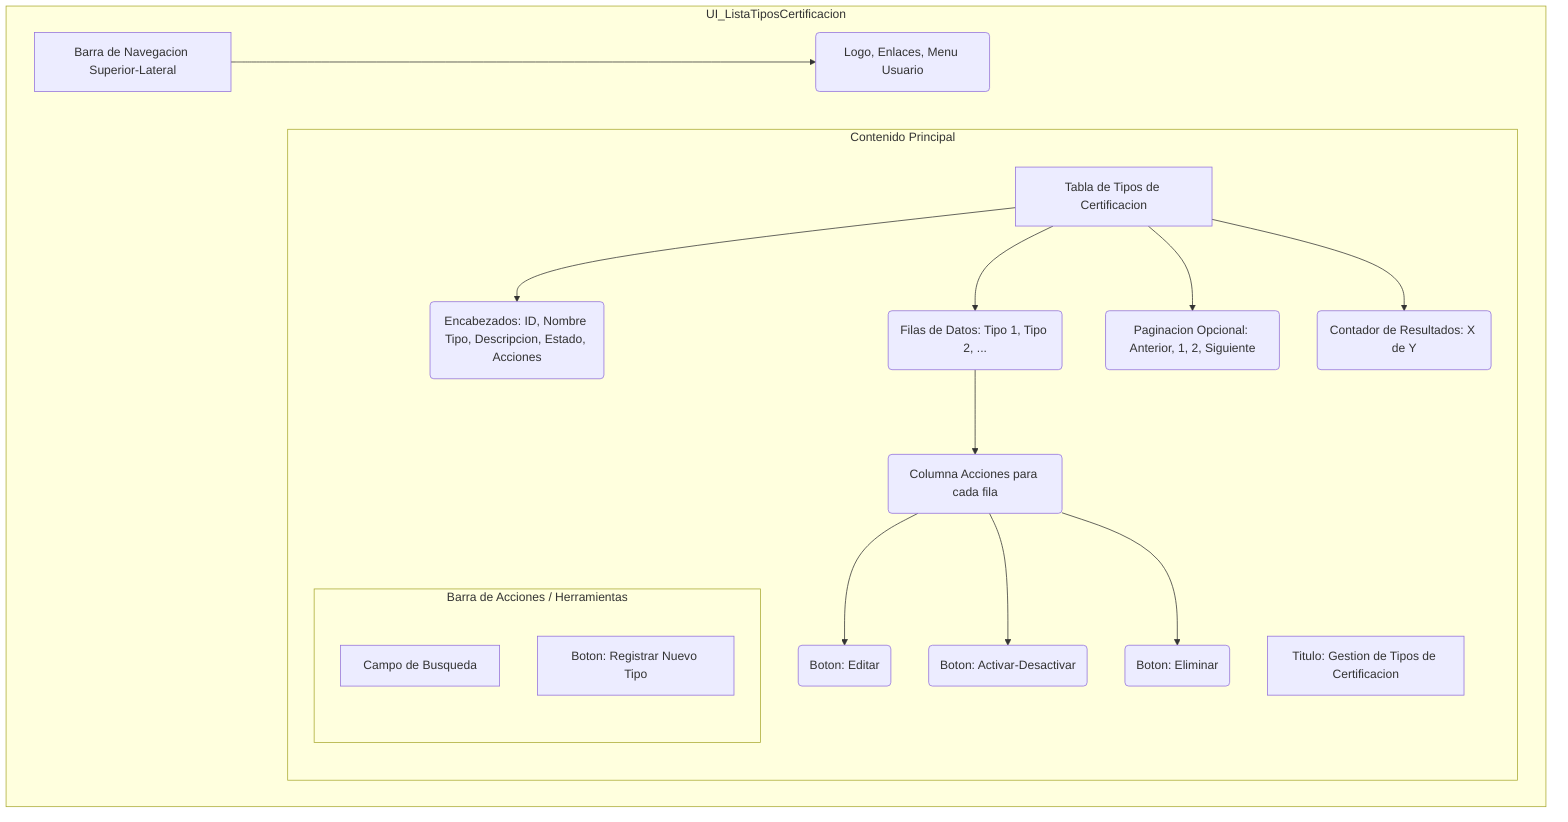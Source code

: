graph TD
    subgraph "UI_ListaTiposCertificacion"
        A[Barra de Navegacion Superior-Lateral] --> B(Logo, Enlaces, Menu Usuario)

        subgraph "Contenido Principal"
            C[Titulo: Gestion de Tipos de Certificacion]

            subgraph "Barra de Acciones / Herramientas"
                D[Campo de Busqueda]
                E[Boton: Registrar Nuevo Tipo]
            end

            H[Tabla de Tipos de Certificacion] --> H1(Encabezados: ID, Nombre Tipo, Descripcion, Estado, Acciones)
            H --> H2(Filas de Datos: Tipo 1, Tipo 2, ...)
            H --> H3(Paginacion Opcional: Anterior, 1, 2, Siguiente)
            H --> H4(Contador de Resultados: X de Y)

            H2 --> J(Columna Acciones para cada fila)
            J --> J1(Boton: Editar)
            J --> J2(Boton: Activar-Desactivar)
            J --> J3(Boton: Eliminar)
        end
    end